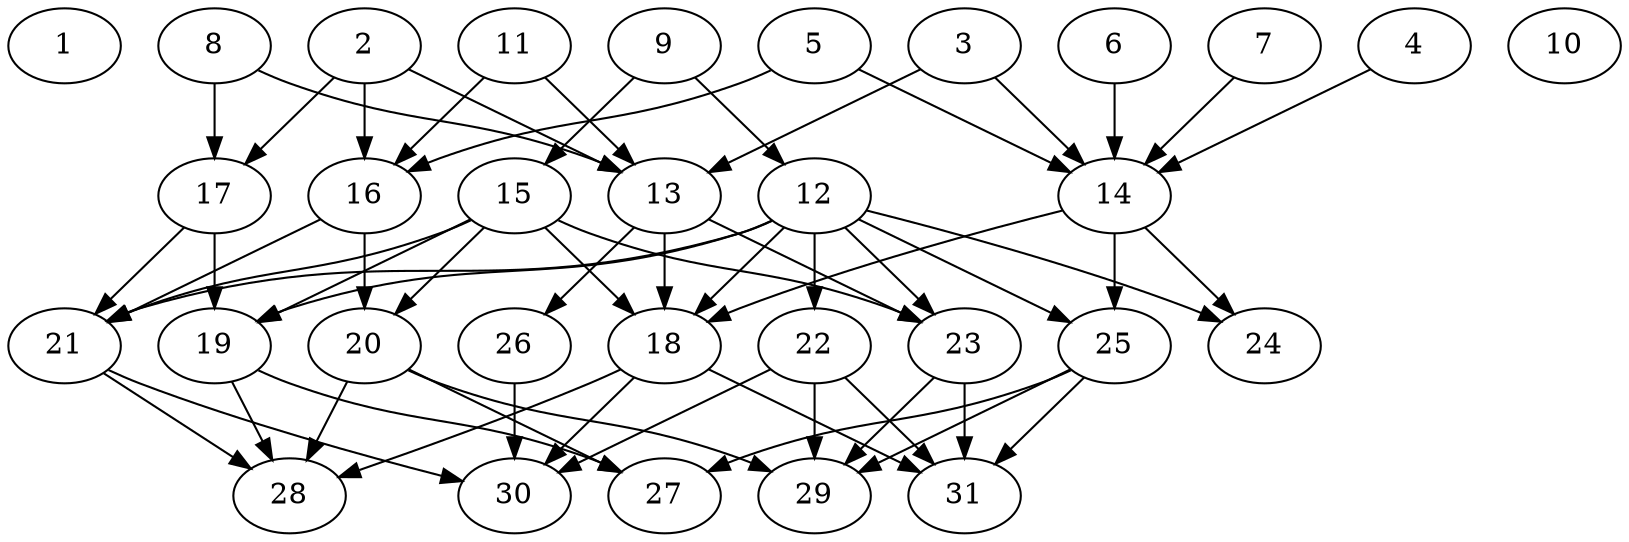 // DAG (tier=2-normal, mode=data, n=31, ccr=0.441, fat=0.634, density=0.513, regular=0.491, jump=0.193, mindata=2097152, maxdata=16777216)
// DAG automatically generated by daggen at Sun Aug 24 16:33:33 2025
// /home/ermia/Project/Environments/daggen/bin/daggen --dot --ccr 0.441 --fat 0.634 --regular 0.491 --density 0.513 --jump 0.193 --mindata 2097152 --maxdata 16777216 -n 31 
digraph G {
  1 [size="45682453030375522304", alpha="0.15", expect_size="22841226515187761152"]
  2 [size="1627920344245891760128", alpha="0.16", expect_size="813960172122945880064"]
  2 -> 13 [size ="1107079360151552"]
  2 -> 16 [size ="1107079360151552"]
  2 -> 17 [size ="1107079360151552"]
  3 [size="2161578926395832064", alpha="0.04", expect_size="1080789463197916032"]
  3 -> 13 [size ="2028908190892032"]
  3 -> 14 [size ="2028908190892032"]
  4 [size="85247081520566224", alpha="0.18", expect_size="42623540760283112"]
  4 -> 14 [size ="1627299220815872"]
  5 [size="1365180938613462272", alpha="0.11", expect_size="682590469306731136"]
  5 -> 14 [size ="770840899616768"]
  5 -> 16 [size ="770840899616768"]
  6 [size="66704138491262032", alpha="0.05", expect_size="33352069245631016"]
  6 -> 14 [size ="1980151856365568"]
  7 [size="107873652903645792", alpha="0.16", expect_size="53936826451822896"]
  7 -> 14 [size ="1853366435053568"]
  8 [size="12701813158443334", alpha="0.07", expect_size="6350906579221667"]
  8 -> 13 [size ="288750055718912"]
  8 -> 17 [size ="288750055718912"]
  9 [size="2284680030231747100672", alpha="0.08", expect_size="1142340015115873550336"]
  9 -> 12 [size ="1387736179146752"]
  9 -> 15 [size ="1387736179146752"]
  10 [size="421478051620527936", alpha="0.04", expect_size="210739025810263968"]
  11 [size="2390726319536800268288", alpha="0.12", expect_size="1195363159768400134144"]
  11 -> 13 [size ="1430352992141312"]
  11 -> 16 [size ="1430352992141312"]
  12 [size="5575205769431641088", alpha="0.09", expect_size="2787602884715820544"]
  12 -> 18 [size ="1977832649523200"]
  12 -> 19 [size ="1977832649523200"]
  12 -> 21 [size ="1977832649523200"]
  12 -> 22 [size ="1977832649523200"]
  12 -> 23 [size ="1977832649523200"]
  12 -> 24 [size ="1977832649523200"]
  12 -> 25 [size ="1977832649523200"]
  13 [size="651992226734872199168", alpha="0.08", expect_size="325996113367436099584"]
  13 -> 18 [size ="601522115182592"]
  13 -> 23 [size ="601522115182592"]
  13 -> 26 [size ="601522115182592"]
  14 [size="242641827579773845504", alpha="0.04", expect_size="121320913789886922752"]
  14 -> 18 [size ="311219713998848"]
  14 -> 24 [size ="311219713998848"]
  14 -> 25 [size ="311219713998848"]
  15 [size="2409690479910803968", alpha="0.19", expect_size="1204845239955401984"]
  15 -> 18 [size ="1244061470031872"]
  15 -> 19 [size ="1244061470031872"]
  15 -> 20 [size ="1244061470031872"]
  15 -> 21 [size ="1244061470031872"]
  15 -> 23 [size ="1244061470031872"]
  16 [size="330553262796952384", alpha="0.20", expect_size="165276631398476192"]
  16 -> 20 [size ="244159034163200"]
  16 -> 21 [size ="244159034163200"]
  17 [size="1398195129692454912000", alpha="0.17", expect_size="699097564846227456000"]
  17 -> 19 [size ="1000311305011200"]
  17 -> 21 [size ="1000311305011200"]
  18 [size="4092301809289539072", alpha="0.14", expect_size="2046150904644769536"]
  18 -> 28 [size ="2043022292287488"]
  18 -> 30 [size ="2043022292287488"]
  18 -> 31 [size ="2043022292287488"]
  19 [size="41789334801859208", alpha="0.13", expect_size="20894667400929604"]
  19 -> 27 [size ="1344064414810112"]
  19 -> 28 [size ="1344064414810112"]
  20 [size="917439837074740736", alpha="0.15", expect_size="458719918537370368"]
  20 -> 27 [size ="372976167944192"]
  20 -> 28 [size ="372976167944192"]
  20 -> 29 [size ="372976167944192"]
  21 [size="759526510600831232", alpha="0.19", expect_size="379763255300415616"]
  21 -> 28 [size ="1077977198624768"]
  21 -> 30 [size ="1077977198624768"]
  22 [size="105577302052545120", alpha="0.13", expect_size="52788651026272560"]
  22 -> 29 [size ="2003937251033088"]
  22 -> 30 [size ="2003937251033088"]
  22 -> 31 [size ="2003937251033088"]
  23 [size="298537790336121984", alpha="0.12", expect_size="149268895168060992"]
  23 -> 29 [size ="487207341129728"]
  23 -> 31 [size ="487207341129728"]
  24 [size="812880943916311904256", alpha="0.02", expect_size="406440471958155952128"]
  25 [size="190968303106467904", alpha="0.07", expect_size="95484151553233952"]
  25 -> 27 [size ="484908594102272"]
  25 -> 29 [size ="484908594102272"]
  25 -> 31 [size ="484908594102272"]
  26 [size="1378315877892245946368", alpha="0.07", expect_size="689157938946122973184"]
  26 -> 30 [size ="990807213473792"]
  27 [size="731321111889387776", alpha="0.15", expect_size="365660555944693888"]
  28 [size="108447259999791480832", alpha="0.17", expect_size="54223629999895740416"]
  29 [size="607546227555249792", alpha="0.04", expect_size="303773113777624896"]
  30 [size="1678649536263382016", alpha="0.17", expect_size="839324768131691008"]
  31 [size="71490578491659304", alpha="0.09", expect_size="35745289245829652"]
}